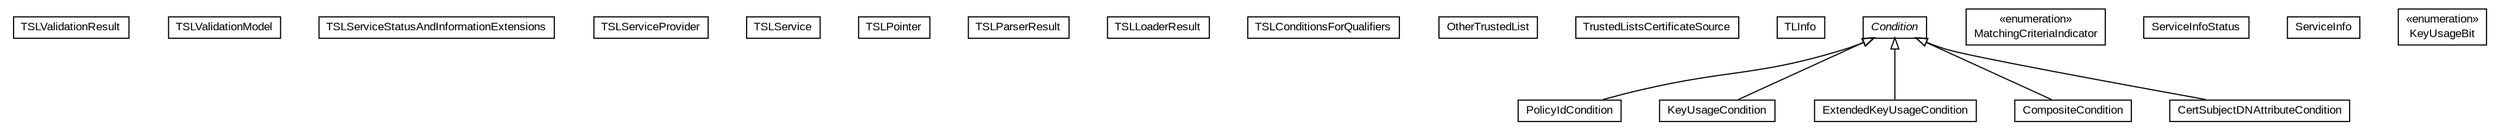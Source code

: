 #!/usr/local/bin/dot
#
# Class diagram 
# Generated by UMLGraph version R5_6-24-gf6e263 (http://www.umlgraph.org/)
#

digraph G {
	edge [fontname="arial",fontsize=10,labelfontname="arial",labelfontsize=10];
	node [fontname="arial",fontsize=10,shape=plaintext];
	nodesep=0.25;
	ranksep=0.5;
	// eu.europa.esig.dss.tsl.TSLValidationResult
	c2747 [label=<<table title="eu.europa.esig.dss.tsl.TSLValidationResult" border="0" cellborder="1" cellspacing="0" cellpadding="2" port="p" href="./TSLValidationResult.html">
		<tr><td><table border="0" cellspacing="0" cellpadding="1">
<tr><td align="center" balign="center"> TSLValidationResult </td></tr>
		</table></td></tr>
		</table>>, URL="./TSLValidationResult.html", fontname="arial", fontcolor="black", fontsize=10.0];
	// eu.europa.esig.dss.tsl.TSLValidationModel
	c2748 [label=<<table title="eu.europa.esig.dss.tsl.TSLValidationModel" border="0" cellborder="1" cellspacing="0" cellpadding="2" port="p" href="./TSLValidationModel.html">
		<tr><td><table border="0" cellspacing="0" cellpadding="1">
<tr><td align="center" balign="center"> TSLValidationModel </td></tr>
		</table></td></tr>
		</table>>, URL="./TSLValidationModel.html", fontname="arial", fontcolor="black", fontsize=10.0];
	// eu.europa.esig.dss.tsl.TSLServiceStatusAndInformationExtensions
	c2749 [label=<<table title="eu.europa.esig.dss.tsl.TSLServiceStatusAndInformationExtensions" border="0" cellborder="1" cellspacing="0" cellpadding="2" port="p" href="./TSLServiceStatusAndInformationExtensions.html">
		<tr><td><table border="0" cellspacing="0" cellpadding="1">
<tr><td align="center" balign="center"> TSLServiceStatusAndInformationExtensions </td></tr>
		</table></td></tr>
		</table>>, URL="./TSLServiceStatusAndInformationExtensions.html", fontname="arial", fontcolor="black", fontsize=10.0];
	// eu.europa.esig.dss.tsl.TSLServiceProvider
	c2750 [label=<<table title="eu.europa.esig.dss.tsl.TSLServiceProvider" border="0" cellborder="1" cellspacing="0" cellpadding="2" port="p" href="./TSLServiceProvider.html">
		<tr><td><table border="0" cellspacing="0" cellpadding="1">
<tr><td align="center" balign="center"> TSLServiceProvider </td></tr>
		</table></td></tr>
		</table>>, URL="./TSLServiceProvider.html", fontname="arial", fontcolor="black", fontsize=10.0];
	// eu.europa.esig.dss.tsl.TSLService
	c2751 [label=<<table title="eu.europa.esig.dss.tsl.TSLService" border="0" cellborder="1" cellspacing="0" cellpadding="2" port="p" href="./TSLService.html">
		<tr><td><table border="0" cellspacing="0" cellpadding="1">
<tr><td align="center" balign="center"> TSLService </td></tr>
		</table></td></tr>
		</table>>, URL="./TSLService.html", fontname="arial", fontcolor="black", fontsize=10.0];
	// eu.europa.esig.dss.tsl.TSLPointer
	c2752 [label=<<table title="eu.europa.esig.dss.tsl.TSLPointer" border="0" cellborder="1" cellspacing="0" cellpadding="2" port="p" href="./TSLPointer.html">
		<tr><td><table border="0" cellspacing="0" cellpadding="1">
<tr><td align="center" balign="center"> TSLPointer </td></tr>
		</table></td></tr>
		</table>>, URL="./TSLPointer.html", fontname="arial", fontcolor="black", fontsize=10.0];
	// eu.europa.esig.dss.tsl.TSLParserResult
	c2753 [label=<<table title="eu.europa.esig.dss.tsl.TSLParserResult" border="0" cellborder="1" cellspacing="0" cellpadding="2" port="p" href="./TSLParserResult.html">
		<tr><td><table border="0" cellspacing="0" cellpadding="1">
<tr><td align="center" balign="center"> TSLParserResult </td></tr>
		</table></td></tr>
		</table>>, URL="./TSLParserResult.html", fontname="arial", fontcolor="black", fontsize=10.0];
	// eu.europa.esig.dss.tsl.TSLLoaderResult
	c2754 [label=<<table title="eu.europa.esig.dss.tsl.TSLLoaderResult" border="0" cellborder="1" cellspacing="0" cellpadding="2" port="p" href="./TSLLoaderResult.html">
		<tr><td><table border="0" cellspacing="0" cellpadding="1">
<tr><td align="center" balign="center"> TSLLoaderResult </td></tr>
		</table></td></tr>
		</table>>, URL="./TSLLoaderResult.html", fontname="arial", fontcolor="black", fontsize=10.0];
	// eu.europa.esig.dss.tsl.TSLConditionsForQualifiers
	c2755 [label=<<table title="eu.europa.esig.dss.tsl.TSLConditionsForQualifiers" border="0" cellborder="1" cellspacing="0" cellpadding="2" port="p" href="./TSLConditionsForQualifiers.html">
		<tr><td><table border="0" cellspacing="0" cellpadding="1">
<tr><td align="center" balign="center"> TSLConditionsForQualifiers </td></tr>
		</table></td></tr>
		</table>>, URL="./TSLConditionsForQualifiers.html", fontname="arial", fontcolor="black", fontsize=10.0];
	// eu.europa.esig.dss.tsl.OtherTrustedList
	c2756 [label=<<table title="eu.europa.esig.dss.tsl.OtherTrustedList" border="0" cellborder="1" cellspacing="0" cellpadding="2" port="p" href="./OtherTrustedList.html">
		<tr><td><table border="0" cellspacing="0" cellpadding="1">
<tr><td align="center" balign="center"> OtherTrustedList </td></tr>
		</table></td></tr>
		</table>>, URL="./OtherTrustedList.html", fontname="arial", fontcolor="black", fontsize=10.0];
	// eu.europa.esig.dss.tsl.TrustedListsCertificateSource
	c2757 [label=<<table title="eu.europa.esig.dss.tsl.TrustedListsCertificateSource" border="0" cellborder="1" cellspacing="0" cellpadding="2" port="p" href="./TrustedListsCertificateSource.html">
		<tr><td><table border="0" cellspacing="0" cellpadding="1">
<tr><td align="center" balign="center"> TrustedListsCertificateSource </td></tr>
		</table></td></tr>
		</table>>, URL="./TrustedListsCertificateSource.html", fontname="arial", fontcolor="black", fontsize=10.0];
	// eu.europa.esig.dss.tsl.TLInfo
	c2758 [label=<<table title="eu.europa.esig.dss.tsl.TLInfo" border="0" cellborder="1" cellspacing="0" cellpadding="2" port="p" href="./TLInfo.html">
		<tr><td><table border="0" cellspacing="0" cellpadding="1">
<tr><td align="center" balign="center"> TLInfo </td></tr>
		</table></td></tr>
		</table>>, URL="./TLInfo.html", fontname="arial", fontcolor="black", fontsize=10.0];
	// eu.europa.esig.dss.tsl.PolicyIdCondition
	c2759 [label=<<table title="eu.europa.esig.dss.tsl.PolicyIdCondition" border="0" cellborder="1" cellspacing="0" cellpadding="2" port="p" href="./PolicyIdCondition.html">
		<tr><td><table border="0" cellspacing="0" cellpadding="1">
<tr><td align="center" balign="center"> PolicyIdCondition </td></tr>
		</table></td></tr>
		</table>>, URL="./PolicyIdCondition.html", fontname="arial", fontcolor="black", fontsize=10.0];
	// eu.europa.esig.dss.tsl.MatchingCriteriaIndicator
	c2760 [label=<<table title="eu.europa.esig.dss.tsl.MatchingCriteriaIndicator" border="0" cellborder="1" cellspacing="0" cellpadding="2" port="p" href="./MatchingCriteriaIndicator.html">
		<tr><td><table border="0" cellspacing="0" cellpadding="1">
<tr><td align="center" balign="center"> &#171;enumeration&#187; </td></tr>
<tr><td align="center" balign="center"> MatchingCriteriaIndicator </td></tr>
		</table></td></tr>
		</table>>, URL="./MatchingCriteriaIndicator.html", fontname="arial", fontcolor="black", fontsize=10.0];
	// eu.europa.esig.dss.tsl.KeyUsageCondition
	c2761 [label=<<table title="eu.europa.esig.dss.tsl.KeyUsageCondition" border="0" cellborder="1" cellspacing="0" cellpadding="2" port="p" href="./KeyUsageCondition.html">
		<tr><td><table border="0" cellspacing="0" cellpadding="1">
<tr><td align="center" balign="center"> KeyUsageCondition </td></tr>
		</table></td></tr>
		</table>>, URL="./KeyUsageCondition.html", fontname="arial", fontcolor="black", fontsize=10.0];
	// eu.europa.esig.dss.tsl.ExtendedKeyUsageCondition
	c2762 [label=<<table title="eu.europa.esig.dss.tsl.ExtendedKeyUsageCondition" border="0" cellborder="1" cellspacing="0" cellpadding="2" port="p" href="./ExtendedKeyUsageCondition.html">
		<tr><td><table border="0" cellspacing="0" cellpadding="1">
<tr><td align="center" balign="center"> ExtendedKeyUsageCondition </td></tr>
		</table></td></tr>
		</table>>, URL="./ExtendedKeyUsageCondition.html", fontname="arial", fontcolor="black", fontsize=10.0];
	// eu.europa.esig.dss.tsl.CompositeCondition
	c2763 [label=<<table title="eu.europa.esig.dss.tsl.CompositeCondition" border="0" cellborder="1" cellspacing="0" cellpadding="2" port="p" href="./CompositeCondition.html">
		<tr><td><table border="0" cellspacing="0" cellpadding="1">
<tr><td align="center" balign="center"> CompositeCondition </td></tr>
		</table></td></tr>
		</table>>, URL="./CompositeCondition.html", fontname="arial", fontcolor="black", fontsize=10.0];
	// eu.europa.esig.dss.tsl.CertSubjectDNAttributeCondition
	c2764 [label=<<table title="eu.europa.esig.dss.tsl.CertSubjectDNAttributeCondition" border="0" cellborder="1" cellspacing="0" cellpadding="2" port="p" href="./CertSubjectDNAttributeCondition.html">
		<tr><td><table border="0" cellspacing="0" cellpadding="1">
<tr><td align="center" balign="center"> CertSubjectDNAttributeCondition </td></tr>
		</table></td></tr>
		</table>>, URL="./CertSubjectDNAttributeCondition.html", fontname="arial", fontcolor="black", fontsize=10.0];
	// eu.europa.esig.dss.tsl.ServiceInfoStatus
	c2765 [label=<<table title="eu.europa.esig.dss.tsl.ServiceInfoStatus" border="0" cellborder="1" cellspacing="0" cellpadding="2" port="p" href="./ServiceInfoStatus.html">
		<tr><td><table border="0" cellspacing="0" cellpadding="1">
<tr><td align="center" balign="center"> ServiceInfoStatus </td></tr>
		</table></td></tr>
		</table>>, URL="./ServiceInfoStatus.html", fontname="arial", fontcolor="black", fontsize=10.0];
	// eu.europa.esig.dss.tsl.ServiceInfo
	c2766 [label=<<table title="eu.europa.esig.dss.tsl.ServiceInfo" border="0" cellborder="1" cellspacing="0" cellpadding="2" port="p" href="./ServiceInfo.html">
		<tr><td><table border="0" cellspacing="0" cellpadding="1">
<tr><td align="center" balign="center"> ServiceInfo </td></tr>
		</table></td></tr>
		</table>>, URL="./ServiceInfo.html", fontname="arial", fontcolor="black", fontsize=10.0];
	// eu.europa.esig.dss.tsl.KeyUsageBit
	c2767 [label=<<table title="eu.europa.esig.dss.tsl.KeyUsageBit" border="0" cellborder="1" cellspacing="0" cellpadding="2" port="p" href="./KeyUsageBit.html">
		<tr><td><table border="0" cellspacing="0" cellpadding="1">
<tr><td align="center" balign="center"> &#171;enumeration&#187; </td></tr>
<tr><td align="center" balign="center"> KeyUsageBit </td></tr>
		</table></td></tr>
		</table>>, URL="./KeyUsageBit.html", fontname="arial", fontcolor="black", fontsize=10.0];
	// eu.europa.esig.dss.tsl.Condition
	c2768 [label=<<table title="eu.europa.esig.dss.tsl.Condition" border="0" cellborder="1" cellspacing="0" cellpadding="2" port="p" href="./Condition.html">
		<tr><td><table border="0" cellspacing="0" cellpadding="1">
<tr><td align="center" balign="center"><font face="arial italic"> Condition </font></td></tr>
		</table></td></tr>
		</table>>, URL="./Condition.html", fontname="arial", fontcolor="black", fontsize=10.0];
	//eu.europa.esig.dss.tsl.PolicyIdCondition extends eu.europa.esig.dss.tsl.Condition
	c2768:p -> c2759:p [dir=back,arrowtail=empty];
	//eu.europa.esig.dss.tsl.KeyUsageCondition extends eu.europa.esig.dss.tsl.Condition
	c2768:p -> c2761:p [dir=back,arrowtail=empty];
	//eu.europa.esig.dss.tsl.ExtendedKeyUsageCondition extends eu.europa.esig.dss.tsl.Condition
	c2768:p -> c2762:p [dir=back,arrowtail=empty];
	//eu.europa.esig.dss.tsl.CompositeCondition extends eu.europa.esig.dss.tsl.Condition
	c2768:p -> c2763:p [dir=back,arrowtail=empty];
	//eu.europa.esig.dss.tsl.CertSubjectDNAttributeCondition extends eu.europa.esig.dss.tsl.Condition
	c2768:p -> c2764:p [dir=back,arrowtail=empty];
}

